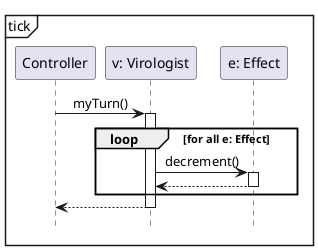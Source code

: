 @startuml

hide footbox
skinparam sequenceMessageAlign center

mainframe tick

participant Controller as cr
participant "v: Virologist" as v
participant "e: Effect" as e

cr -> v ++ : myTurn()
    loop for all e: Effect
        v -> e ++ : decrement()
        return
    end
return

@enduml